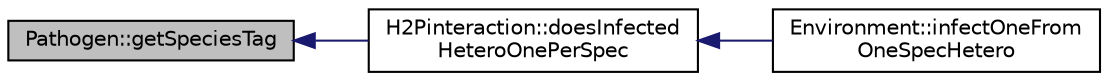 digraph "Pathogen::getSpeciesTag"
{
  edge [fontname="Helvetica",fontsize="10",labelfontname="Helvetica",labelfontsize="10"];
  node [fontname="Helvetica",fontsize="10",shape=record];
  rankdir="LR";
  Node1 [label="Pathogen::getSpeciesTag",height=0.2,width=0.4,color="black", fillcolor="grey75", style="filled", fontcolor="black"];
  Node1 -> Node2 [dir="back",color="midnightblue",fontsize="10",style="solid",fontname="Helvetica"];
  Node2 [label="H2Pinteraction::doesInfected\lHeteroOnePerSpec",height=0.2,width=0.4,color="black", fillcolor="white", style="filled",URL="$class_h2_pinteraction.html#a46703648dcef05c6478d6249aeadd2c8",tooltip="Core method. Checks if a host gets infected with a pathogen. Heterozygote has an advantage here over ..."];
  Node2 -> Node3 [dir="back",color="midnightblue",fontsize="10",style="solid",fontname="Helvetica"];
  Node3 [label="Environment::infectOneFrom\lOneSpecHetero",height=0.2,width=0.4,color="black", fillcolor="white", style="filled",URL="$class_environment.html#aecd592b734359557235bb0a6980f77f9",tooltip="Core method. Iterates through the host population and the parasite population to \"infect\" the hosts w..."];
}
